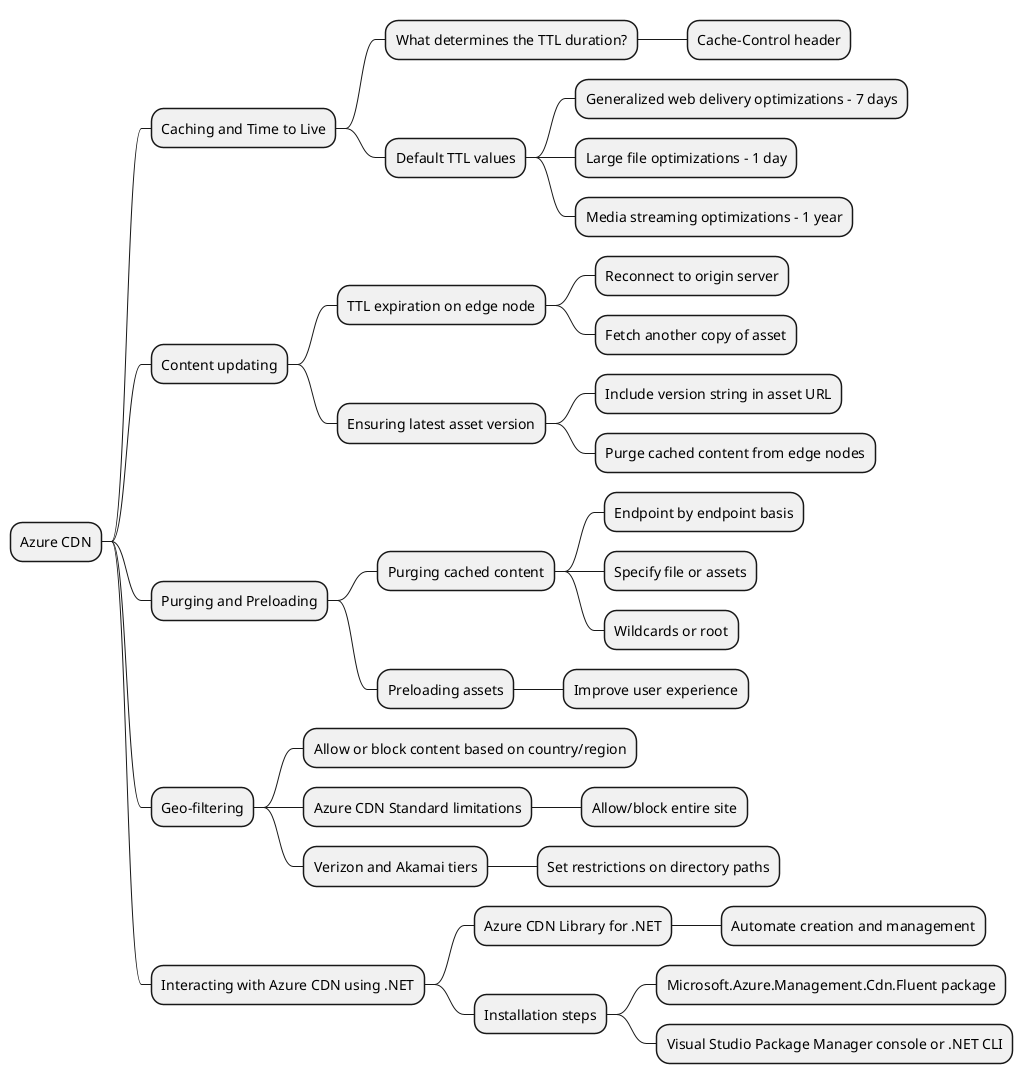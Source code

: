 @startmindmap
* Azure CDN
** Caching and Time to Live
*** What determines the TTL duration?
**** Cache-Control header
*** Default TTL values
**** Generalized web delivery optimizations - 7 days
**** Large file optimizations - 1 day
**** Media streaming optimizations - 1 year
** Content updating
*** TTL expiration on edge node
**** Reconnect to origin server
**** Fetch another copy of asset
*** Ensuring latest asset version
**** Include version string in asset URL
**** Purge cached content from edge nodes
** Purging and Preloading
*** Purging cached content
**** Endpoint by endpoint basis
**** Specify file or assets
**** Wildcards or root
*** Preloading assets
**** Improve user experience
** Geo-filtering
*** Allow or block content based on country/region
*** Azure CDN Standard limitations
**** Allow/block entire site
*** Verizon and Akamai tiers
**** Set restrictions on directory paths
** Interacting with Azure CDN using .NET
*** Azure CDN Library for .NET
**** Automate creation and management
*** Installation steps
**** Microsoft.Azure.Management.Cdn.Fluent package
**** Visual Studio Package Manager console or .NET CLI
@endmindmap
